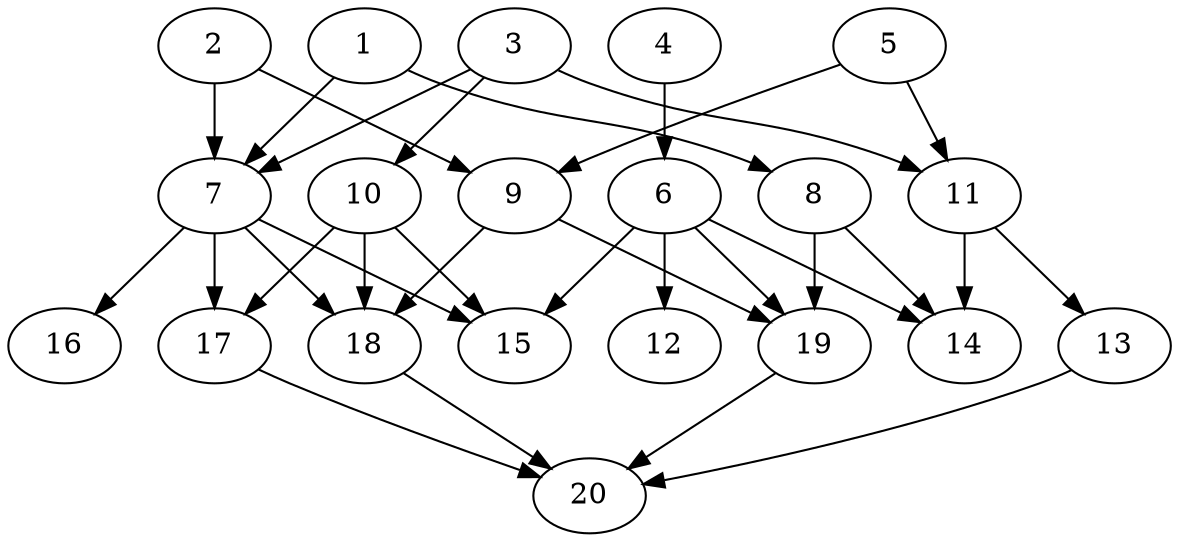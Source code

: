 // DAG automatically generated by daggen at Wed Jul 24 21:27:05 2019
// ./daggen --dot -n 20 --ccr 0.4 --fat 0.7 --regular 0.5 --density 0.5 --mindata 5242880 --maxdata 52428800 
digraph G {
  1 [size="24757760", alpha="0.06", expect_size="9903104"] 
  1 -> 7 [size ="9903104"]
  1 -> 8 [size ="9903104"]
  2 [size="116661760", alpha="0.15", expect_size="46664704"] 
  2 -> 7 [size ="46664704"]
  2 -> 9 [size ="46664704"]
  3 [size="57274880", alpha="0.02", expect_size="22909952"] 
  3 -> 7 [size ="22909952"]
  3 -> 10 [size ="22909952"]
  3 -> 11 [size ="22909952"]
  4 [size="17830400", alpha="0.19", expect_size="7132160"] 
  4 -> 6 [size ="7132160"]
  5 [size="104965120", alpha="0.05", expect_size="41986048"] 
  5 -> 9 [size ="41986048"]
  5 -> 11 [size ="41986048"]
  6 [size="121408000", alpha="0.11", expect_size="48563200"] 
  6 -> 12 [size ="48563200"]
  6 -> 14 [size ="48563200"]
  6 -> 15 [size ="48563200"]
  6 -> 19 [size ="48563200"]
  7 [size="109788160", alpha="0.15", expect_size="43915264"] 
  7 -> 15 [size ="43915264"]
  7 -> 16 [size ="43915264"]
  7 -> 17 [size ="43915264"]
  7 -> 18 [size ="43915264"]
  8 [size="39905280", alpha="0.01", expect_size="15962112"] 
  8 -> 14 [size ="15962112"]
  8 -> 19 [size ="15962112"]
  9 [size="50260480", alpha="0.10", expect_size="20104192"] 
  9 -> 18 [size ="20104192"]
  9 -> 19 [size ="20104192"]
  10 [size="76769280", alpha="0.02", expect_size="30707712"] 
  10 -> 15 [size ="30707712"]
  10 -> 17 [size ="30707712"]
  10 -> 18 [size ="30707712"]
  11 [size="116887040", alpha="0.12", expect_size="46754816"] 
  11 -> 13 [size ="46754816"]
  11 -> 14 [size ="46754816"]
  12 [size="33300480", alpha="0.18", expect_size="13320192"] 
  13 [size="124702720", alpha="0.10", expect_size="49881088"] 
  13 -> 20 [size ="49881088"]
  14 [size="18708480", alpha="0.04", expect_size="7483392"] 
  15 [size="127879680", alpha="0.14", expect_size="51151872"] 
  16 [size="37237760", alpha="0.15", expect_size="14895104"] 
  17 [size="104770560", alpha="0.02", expect_size="41908224"] 
  17 -> 20 [size ="41908224"]
  18 [size="77696000", alpha="0.15", expect_size="31078400"] 
  18 -> 20 [size ="31078400"]
  19 [size="86487040", alpha="0.16", expect_size="34594816"] 
  19 -> 20 [size ="34594816"]
  20 [size="27230720", alpha="0.03", expect_size="10892288"] 
}
